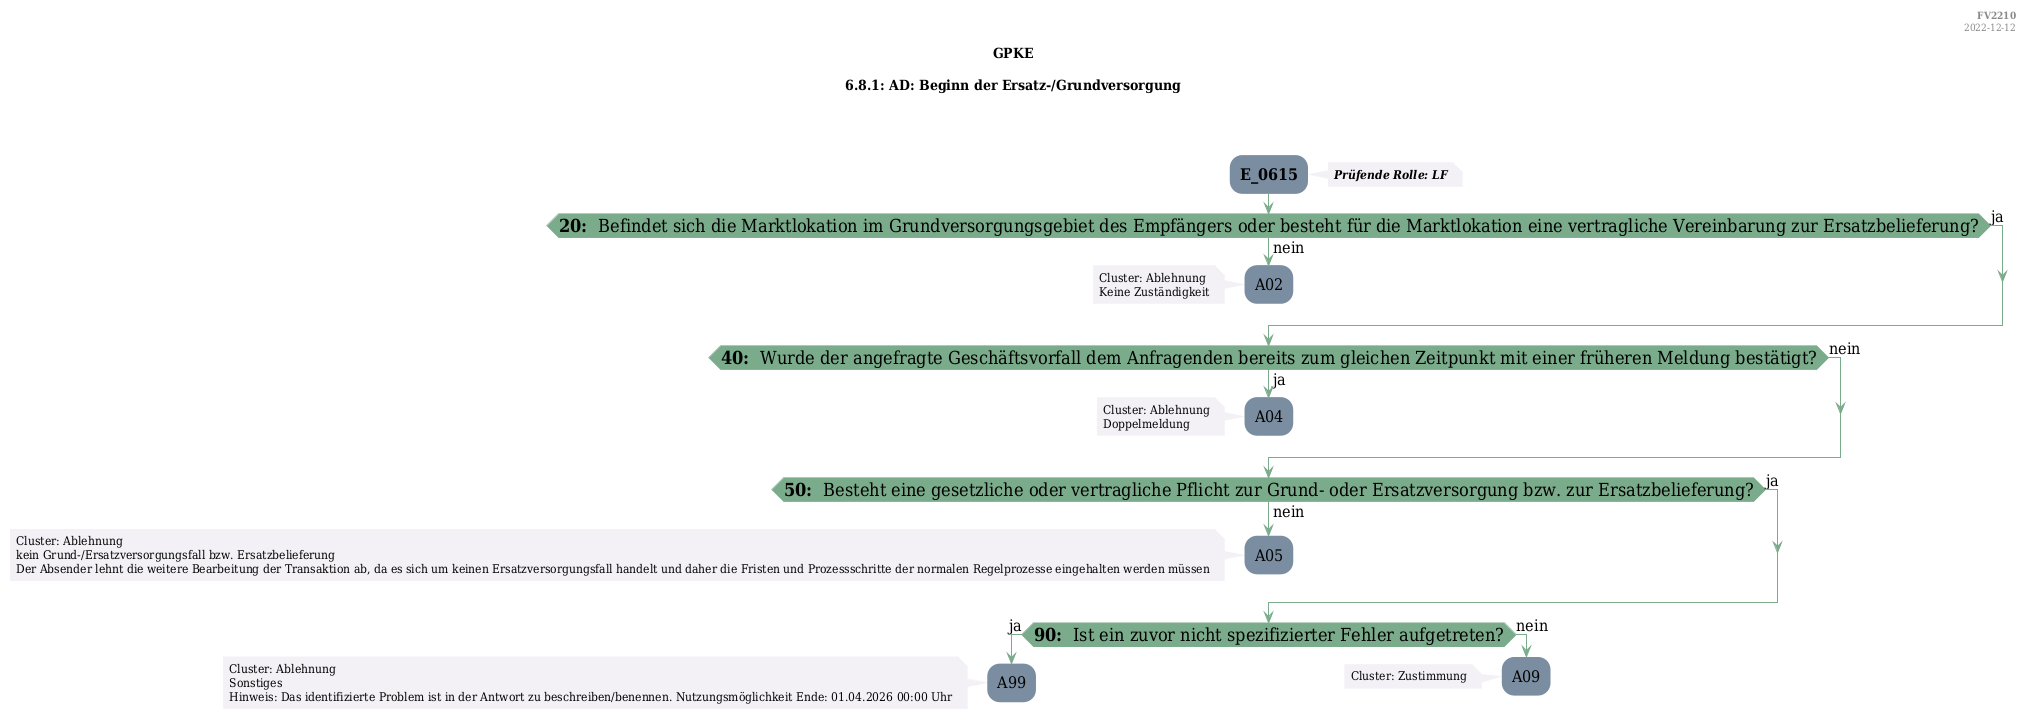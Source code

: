 @startuml
skinparam Shadowing false
skinparam NoteBorderColor #f3f1f6
skinparam NoteBackgroundColor #f3f1f6
skinparam NoteFontSize 12
skinparam ActivityBorderColor none
skinparam ActivityBackgroundColor #7a8da1
skinparam ActivityFontSize 16
skinparam ArrowColor #7aab8a
skinparam ArrowFontSize 16
skinparam ActivityDiamondBackgroundColor #7aab8a
skinparam ActivityDiamondBorderColor #7aab8a
skinparam ActivityDiamondFontSize 18
skinparam defaultFontName DejaVu Serif Condensed
skinparam ActivityEndColor #669580

header
<b>FV2210
2022-12-12
endheader

title
GPKE

6.8.1: AD: Beginn der Ersatz-/Grundversorgung



end title
:<b>E_0615</b>;
note right
<b><i>Prüfende Rolle: LF
end note

if (<b>20: </b> Befindet sich die Marktlokation im Grundversorgungsgebiet des Empfängers oder besteht für die Marktlokation eine vertragliche Vereinbarung zur Ersatzbelieferung?) then (ja)
else (nein)
    :A02;
    note left
        Cluster: Ablehnung
        Keine Zuständigkeit
    endnote
    kill;
endif
if (<b>40: </b> Wurde der angefragte Geschäftsvorfall dem Anfragenden bereits zum gleichen Zeitpunkt mit einer früheren Meldung bestätigt?) then (ja)
    :A04;
    note left
        Cluster: Ablehnung
        Doppelmeldung
    endnote
    kill;
else (nein)
endif
if (<b>50: </b> Besteht eine gesetzliche oder vertragliche Pflicht zur Grund- oder Ersatzversorgung bzw. zur Ersatzbelieferung?) then (ja)
else (nein)
    :A05;
    note left
        Cluster: Ablehnung 
        kein Grund-/Ersatzversorgungsfall bzw. Ersatzbelieferung
        Der Absender lehnt die weitere Bearbeitung der Transaktion ab, da es sich um keinen Ersatzversorgungsfall handelt und daher die Fristen und Prozessschritte der normalen Regelprozesse eingehalten werden müssen
    endnote
    kill;
endif
if (<b>90: </b> Ist ein zuvor nicht spezifizierter Fehler aufgetreten?) then (ja)
    :A99;
    note left
        Cluster: Ablehnung
        Sonstiges 
        Hinweis: Das identifizierte Problem ist in der Antwort zu beschreiben/benennen. Nutzungsmöglichkeit Ende: 01.04.2026 00:00 Uhr
    endnote
    kill;
else (nein)
    :A09;
    note left
        Cluster: Zustimmung
    endnote
    kill;
endif

@enduml
